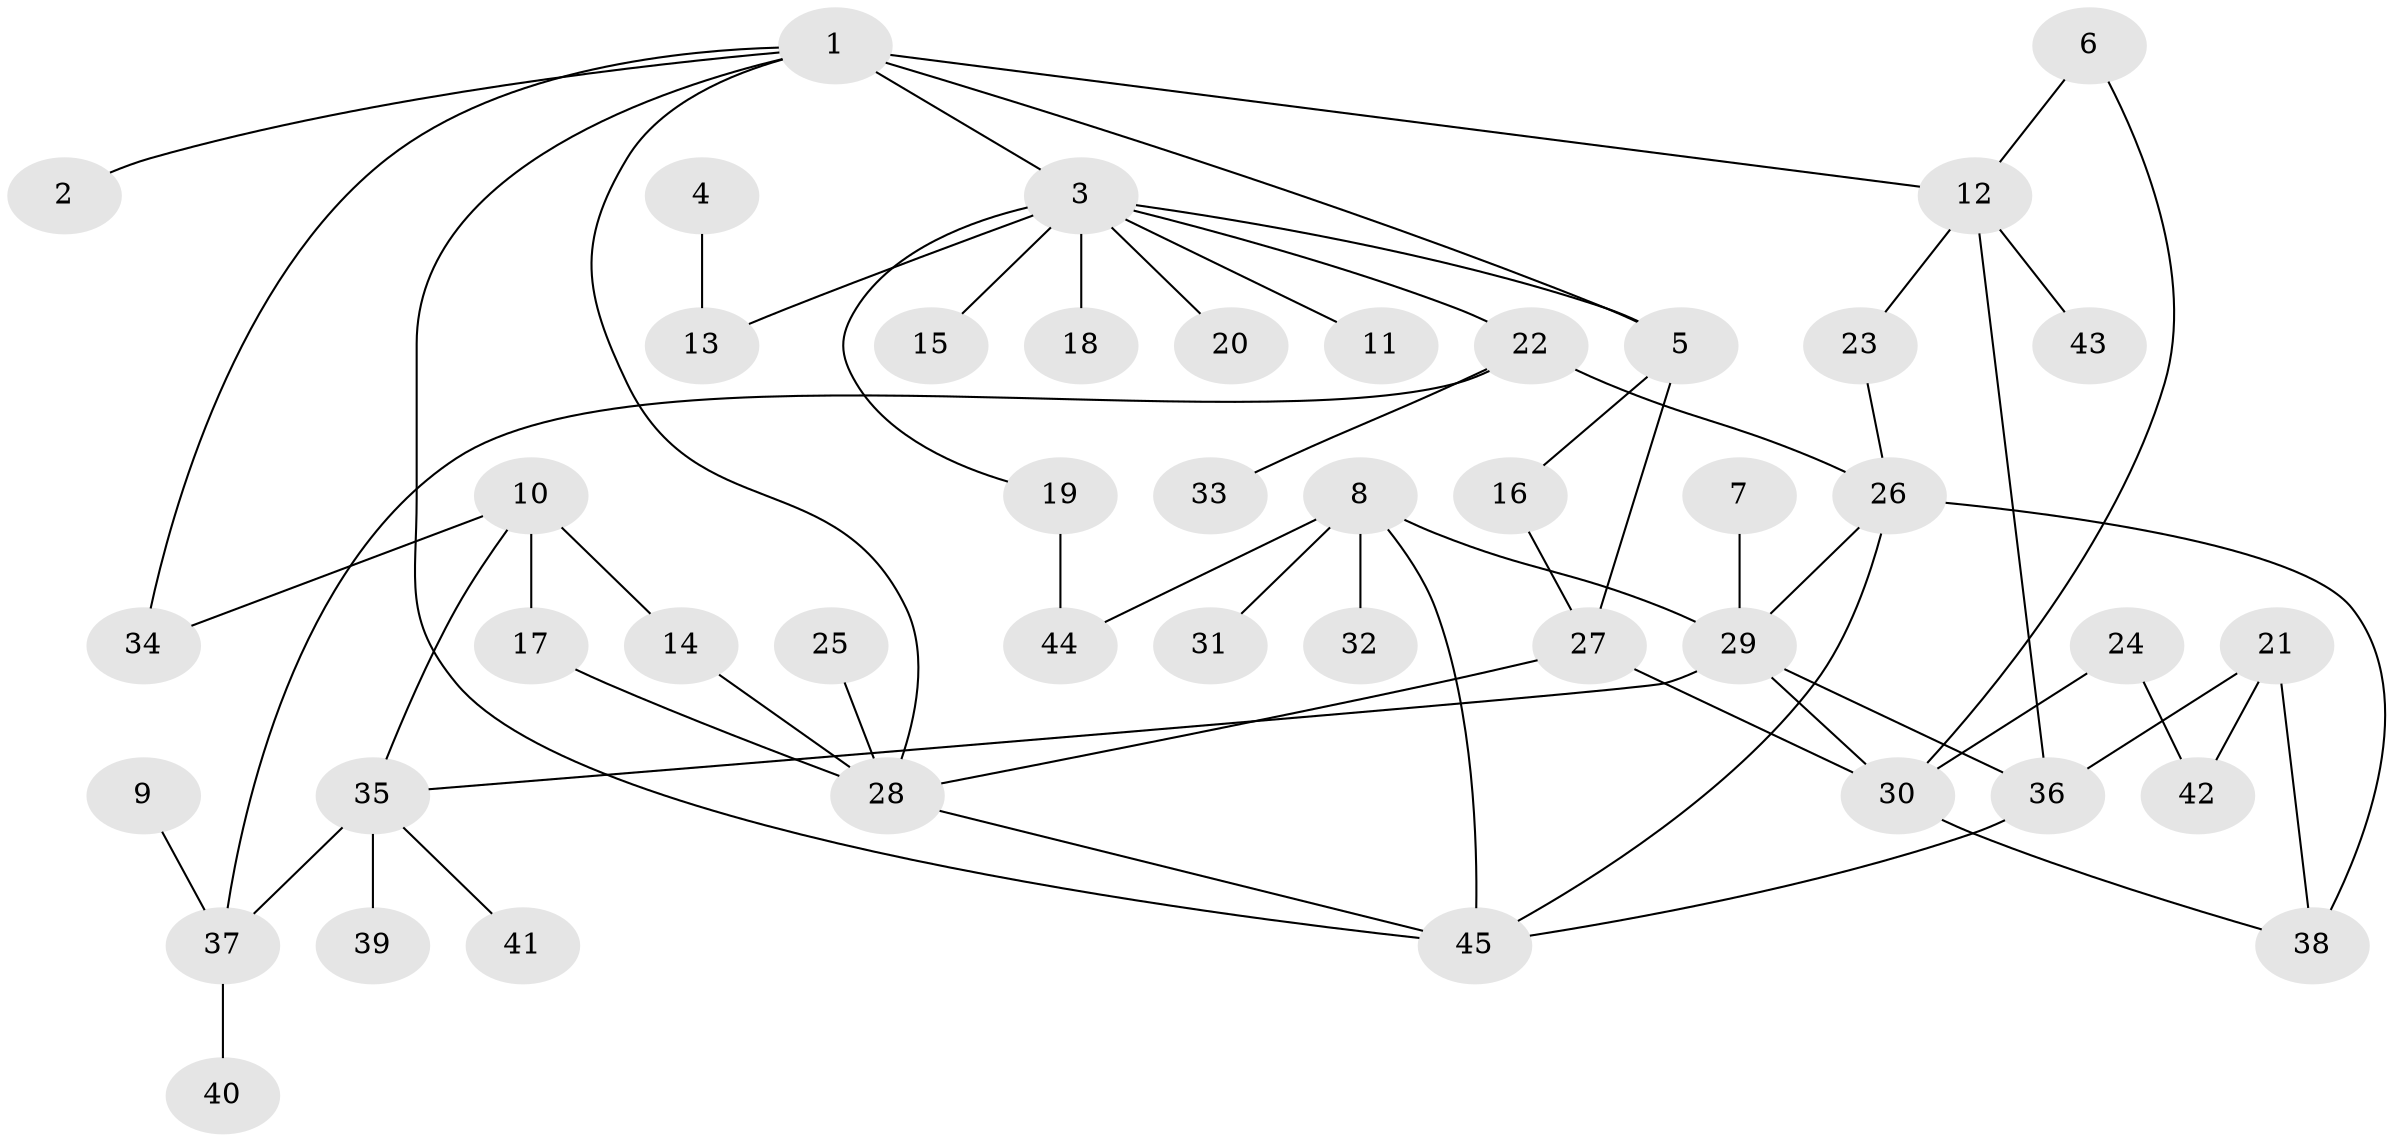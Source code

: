 // original degree distribution, {7: 0.022222222222222223, 3: 0.17777777777777778, 1: 0.28888888888888886, 8: 0.011111111111111112, 5: 0.044444444444444446, 6: 0.011111111111111112, 4: 0.1, 2: 0.34444444444444444}
// Generated by graph-tools (version 1.1) at 2025/49/03/09/25 03:49:20]
// undirected, 45 vertices, 63 edges
graph export_dot {
graph [start="1"]
  node [color=gray90,style=filled];
  1;
  2;
  3;
  4;
  5;
  6;
  7;
  8;
  9;
  10;
  11;
  12;
  13;
  14;
  15;
  16;
  17;
  18;
  19;
  20;
  21;
  22;
  23;
  24;
  25;
  26;
  27;
  28;
  29;
  30;
  31;
  32;
  33;
  34;
  35;
  36;
  37;
  38;
  39;
  40;
  41;
  42;
  43;
  44;
  45;
  1 -- 2 [weight=1.0];
  1 -- 3 [weight=2.0];
  1 -- 5 [weight=1.0];
  1 -- 12 [weight=1.0];
  1 -- 28 [weight=1.0];
  1 -- 34 [weight=1.0];
  1 -- 45 [weight=1.0];
  3 -- 5 [weight=1.0];
  3 -- 11 [weight=1.0];
  3 -- 13 [weight=1.0];
  3 -- 15 [weight=1.0];
  3 -- 18 [weight=1.0];
  3 -- 19 [weight=1.0];
  3 -- 20 [weight=2.0];
  3 -- 22 [weight=1.0];
  4 -- 13 [weight=1.0];
  5 -- 16 [weight=1.0];
  5 -- 27 [weight=1.0];
  6 -- 12 [weight=1.0];
  6 -- 30 [weight=1.0];
  7 -- 29 [weight=1.0];
  8 -- 29 [weight=1.0];
  8 -- 31 [weight=1.0];
  8 -- 32 [weight=1.0];
  8 -- 44 [weight=1.0];
  8 -- 45 [weight=1.0];
  9 -- 37 [weight=1.0];
  10 -- 14 [weight=1.0];
  10 -- 17 [weight=1.0];
  10 -- 34 [weight=1.0];
  10 -- 35 [weight=1.0];
  12 -- 23 [weight=1.0];
  12 -- 36 [weight=1.0];
  12 -- 43 [weight=1.0];
  14 -- 28 [weight=1.0];
  16 -- 27 [weight=1.0];
  17 -- 28 [weight=1.0];
  19 -- 44 [weight=1.0];
  21 -- 36 [weight=1.0];
  21 -- 38 [weight=1.0];
  21 -- 42 [weight=1.0];
  22 -- 26 [weight=1.0];
  22 -- 33 [weight=1.0];
  22 -- 37 [weight=1.0];
  23 -- 26 [weight=1.0];
  24 -- 30 [weight=1.0];
  24 -- 42 [weight=1.0];
  25 -- 28 [weight=1.0];
  26 -- 29 [weight=1.0];
  26 -- 38 [weight=1.0];
  26 -- 45 [weight=1.0];
  27 -- 28 [weight=1.0];
  27 -- 30 [weight=1.0];
  28 -- 45 [weight=1.0];
  29 -- 30 [weight=1.0];
  29 -- 35 [weight=1.0];
  29 -- 36 [weight=1.0];
  30 -- 38 [weight=1.0];
  35 -- 37 [weight=1.0];
  35 -- 39 [weight=1.0];
  35 -- 41 [weight=1.0];
  36 -- 45 [weight=1.0];
  37 -- 40 [weight=1.0];
}

